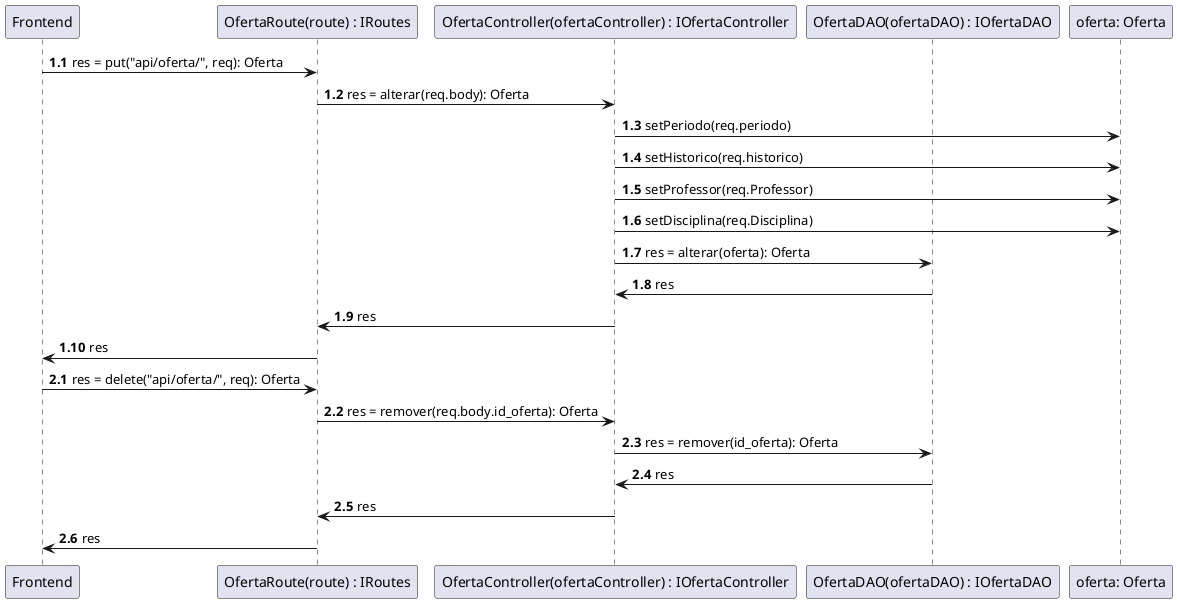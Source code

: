 @startuml Diagrama de Sequencia

participant Frontend as Frontend
participant "OfertaRoute(route) : IRoutes" as Routes
participant "OfertaController(ofertaController) : IOfertaController" as OfertaController
participant "OfertaDAO(ofertaDAO) : IOfertaDAO" as OfertaDAO
participant "oferta: Oferta" as Oferta


' Atualizar oferta
autonumber 1.1
Frontend->Routes: res = put("api/oferta/", req): Oferta
Routes -> OfertaController: res = alterar(req.body): Oferta
OfertaController->Oferta: setPeriodo(req.periodo)
OfertaController->Oferta: setHistorico(req.historico)
OfertaController->Oferta: setProfessor(req.Professor)
OfertaController->Oferta: setDisciplina(req.Disciplina)
OfertaController->OfertaDAO: res = alterar(oferta): Oferta
OfertaDAO->OfertaController: res
OfertaController->Routes: res
Routes->Frontend: res

' Remover oferta
autonumber inc A
Frontend->Routes: res = delete("api/oferta/", req): Oferta
Routes -> OfertaController: res = remover(req.body.id_oferta): Oferta
OfertaController->OfertaDAO: res = remover(id_oferta): Oferta
OfertaDAO->OfertaController: res
OfertaController->Routes: res
Routes->Frontend: res
